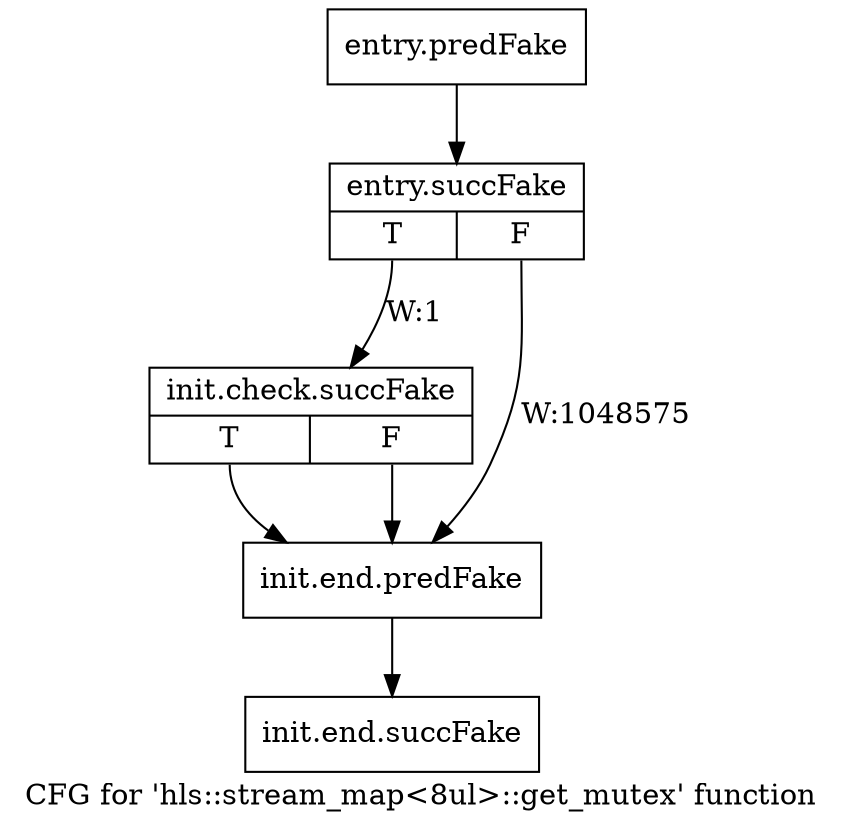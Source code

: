 digraph "CFG for 'hls::stream_map\<8ul\>::get_mutex' function" {
	label="CFG for 'hls::stream_map\<8ul\>::get_mutex' function";

	Node0x56f3a30 [shape=record,filename="/tools/Xilinx/Vitis_HLS/2023.1/include/hls_stream.h",linenumber="327",label="{entry.predFake}"];
	Node0x56f3a30 -> Node0x58c7330[ callList="" memoryops="" filename="/tools/Xilinx/Vitis_HLS/2023.1/include/hls_stream.h" execusionnum="3"];
	Node0x58c7330 [shape=record,filename="/tools/Xilinx/Vitis_HLS/2023.1/include/hls_stream.h",linenumber="327",label="{entry.succFake|{<s0>T|<s1>F}}"];
	Node0x58c7330:s0 -> Node0x58c73e0[label="W:1" callList="" memoryops="" filename="/tools/Xilinx/Vitis_HLS/2023.1/include/hls_stream.h" execusionnum="0"];
	Node0x58c7330:s1 -> Node0x56f4740[label="W:1048575"];
	Node0x58c73e0 [shape=record,filename="/tools/Xilinx/Vitis_HLS/2023.1/include/hls_stream.h",linenumber="327",label="{init.check.succFake|{<s0>T|<s1>F}}"];
	Node0x58c73e0:s0 -> Node0x56f4740[ callList="" memoryops="" filename="/tools/Xilinx/Vitis_HLS/2023.1/include/hls_stream.h" execusionnum="0"];
	Node0x58c73e0:s1 -> Node0x56f4740;
	Node0x56f4740 [shape=record,filename="/tools/Xilinx/Vitis_HLS/2023.1/include/hls_stream.h",linenumber="328",label="{init.end.predFake}"];
	Node0x56f4740 -> Node0x58c7540[ callList="" memoryops="" filename="/tools/Xilinx/Vitis_HLS/2023.1/include/hls_stream.h" execusionnum="1048574"];
	Node0x58c7540 [shape=record,filename="/tools/Xilinx/Vitis_HLS/2023.1/include/hls_stream.h",linenumber="328",label="{init.end.succFake}"];
}
